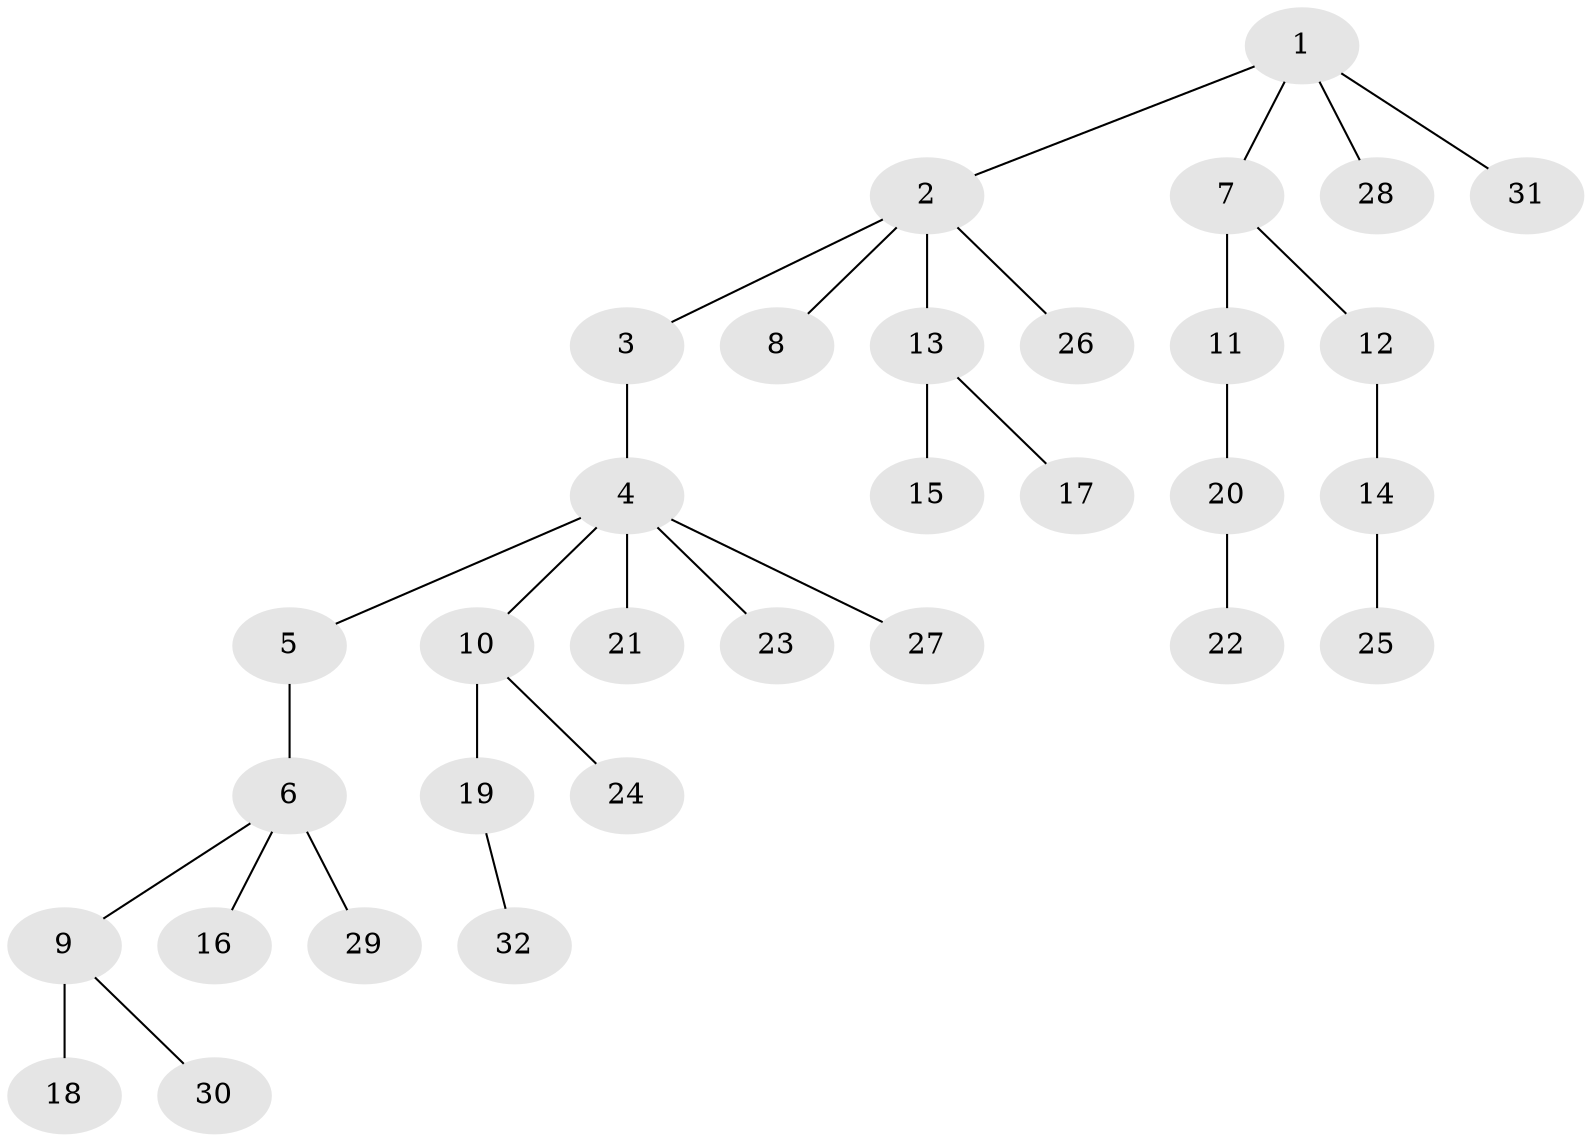 // original degree distribution, {4: 0.05714285714285714, 7: 0.01904761904761905, 6: 0.02857142857142857, 5: 0.01904761904761905, 2: 0.3047619047619048, 1: 0.4857142857142857, 3: 0.08571428571428572}
// Generated by graph-tools (version 1.1) at 2025/51/03/04/25 22:51:36]
// undirected, 32 vertices, 31 edges
graph export_dot {
  node [color=gray90,style=filled];
  1;
  2;
  3;
  4;
  5;
  6;
  7;
  8;
  9;
  10;
  11;
  12;
  13;
  14;
  15;
  16;
  17;
  18;
  19;
  20;
  21;
  22;
  23;
  24;
  25;
  26;
  27;
  28;
  29;
  30;
  31;
  32;
  1 -- 2 [weight=1.0];
  1 -- 7 [weight=1.0];
  1 -- 28 [weight=1.0];
  1 -- 31 [weight=1.0];
  2 -- 3 [weight=1.0];
  2 -- 8 [weight=1.0];
  2 -- 13 [weight=1.0];
  2 -- 26 [weight=1.0];
  3 -- 4 [weight=1.0];
  4 -- 5 [weight=1.0];
  4 -- 10 [weight=1.0];
  4 -- 21 [weight=1.0];
  4 -- 23 [weight=1.0];
  4 -- 27 [weight=1.0];
  5 -- 6 [weight=3.0];
  6 -- 9 [weight=1.0];
  6 -- 16 [weight=1.0];
  6 -- 29 [weight=1.0];
  7 -- 11 [weight=1.0];
  7 -- 12 [weight=1.0];
  9 -- 18 [weight=4.0];
  9 -- 30 [weight=1.0];
  10 -- 19 [weight=1.0];
  10 -- 24 [weight=1.0];
  11 -- 20 [weight=1.0];
  12 -- 14 [weight=1.0];
  13 -- 15 [weight=3.0];
  13 -- 17 [weight=1.0];
  14 -- 25 [weight=1.0];
  19 -- 32 [weight=1.0];
  20 -- 22 [weight=1.0];
}
